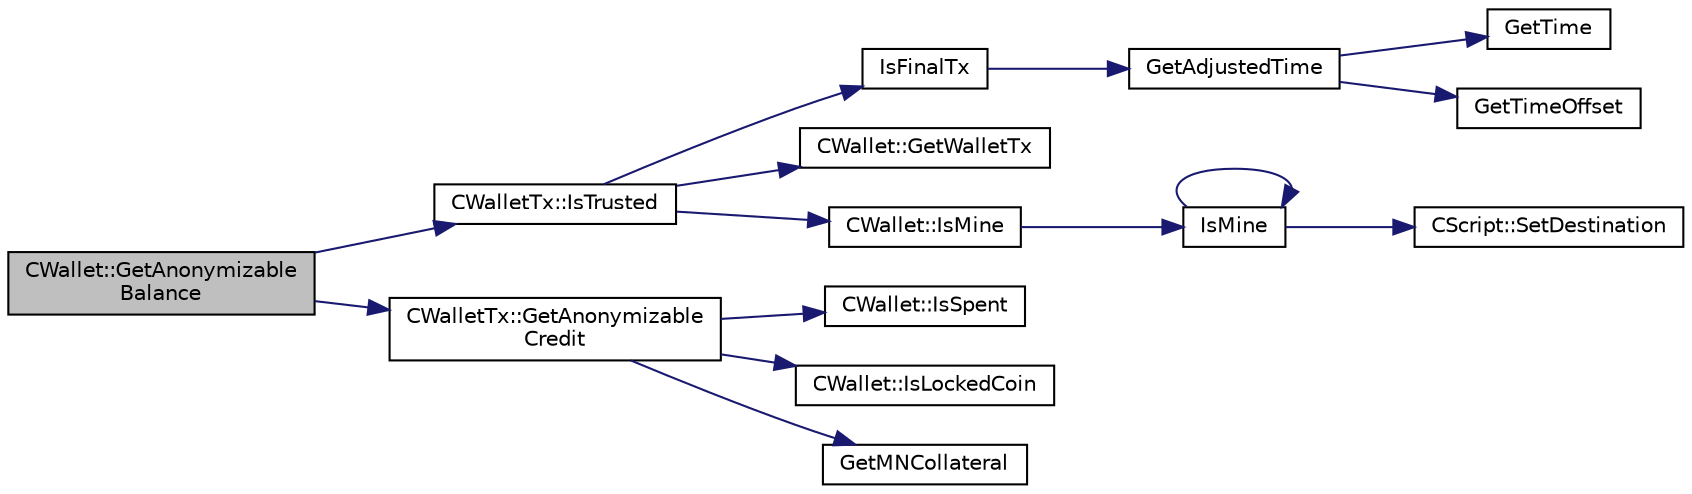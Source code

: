 digraph "CWallet::GetAnonymizableBalance"
{
  edge [fontname="Helvetica",fontsize="10",labelfontname="Helvetica",labelfontsize="10"];
  node [fontname="Helvetica",fontsize="10",shape=record];
  rankdir="LR";
  Node450 [label="CWallet::GetAnonymizable\lBalance",height=0.2,width=0.4,color="black", fillcolor="grey75", style="filled", fontcolor="black"];
  Node450 -> Node451 [color="midnightblue",fontsize="10",style="solid",fontname="Helvetica"];
  Node451 [label="CWalletTx::IsTrusted",height=0.2,width=0.4,color="black", fillcolor="white", style="filled",URL="$class_c_wallet_tx.html#a71efb0d5b5def8ae00a1d74b8741bfcb"];
  Node451 -> Node452 [color="midnightblue",fontsize="10",style="solid",fontname="Helvetica"];
  Node452 [label="IsFinalTx",height=0.2,width=0.4,color="black", fillcolor="white", style="filled",URL="$main_8cpp.html#adc332cd7ac94e639bb4239618341be19"];
  Node452 -> Node453 [color="midnightblue",fontsize="10",style="solid",fontname="Helvetica"];
  Node453 [label="GetAdjustedTime",height=0.2,width=0.4,color="black", fillcolor="white", style="filled",URL="$util_8cpp.html#a09f81b9c7650f898cf3cf305b87547e6"];
  Node453 -> Node454 [color="midnightblue",fontsize="10",style="solid",fontname="Helvetica"];
  Node454 [label="GetTime",height=0.2,width=0.4,color="black", fillcolor="white", style="filled",URL="$util_8cpp.html#a46fac5fba8ba905b5f9acb364f5d8c6f"];
  Node453 -> Node455 [color="midnightblue",fontsize="10",style="solid",fontname="Helvetica"];
  Node455 [label="GetTimeOffset",height=0.2,width=0.4,color="black", fillcolor="white", style="filled",URL="$util_8cpp.html#a50ca5344c75631267633f15cfe5e983e"];
  Node451 -> Node456 [color="midnightblue",fontsize="10",style="solid",fontname="Helvetica"];
  Node456 [label="CWallet::GetWalletTx",height=0.2,width=0.4,color="black", fillcolor="white", style="filled",URL="$class_c_wallet.html#ac496716bb889a5934fa27398aeb2330a"];
  Node451 -> Node457 [color="midnightblue",fontsize="10",style="solid",fontname="Helvetica"];
  Node457 [label="CWallet::IsMine",height=0.2,width=0.4,color="black", fillcolor="white", style="filled",URL="$class_c_wallet.html#a4eada57edc1c443564b8cc9b853d955c"];
  Node457 -> Node458 [color="midnightblue",fontsize="10",style="solid",fontname="Helvetica"];
  Node458 [label="IsMine",height=0.2,width=0.4,color="black", fillcolor="white", style="filled",URL="$script_8cpp.html#adc59cf67d903c1ba1ef225561b85bfce"];
  Node458 -> Node459 [color="midnightblue",fontsize="10",style="solid",fontname="Helvetica"];
  Node459 [label="CScript::SetDestination",height=0.2,width=0.4,color="black", fillcolor="white", style="filled",URL="$class_c_script.html#ad1b5a9077241aa06116040c4f1b7c31e"];
  Node458 -> Node458 [color="midnightblue",fontsize="10",style="solid",fontname="Helvetica"];
  Node450 -> Node460 [color="midnightblue",fontsize="10",style="solid",fontname="Helvetica"];
  Node460 [label="CWalletTx::GetAnonymizable\lCredit",height=0.2,width=0.4,color="black", fillcolor="white", style="filled",URL="$class_c_wallet_tx.html#a36141f888e497336898f48274b92cf37"];
  Node460 -> Node461 [color="midnightblue",fontsize="10",style="solid",fontname="Helvetica"];
  Node461 [label="CWallet::IsSpent",height=0.2,width=0.4,color="black", fillcolor="white", style="filled",URL="$class_c_wallet.html#a6adcf1c224ed3c3fe4b0b19f6fca75d8"];
  Node460 -> Node462 [color="midnightblue",fontsize="10",style="solid",fontname="Helvetica"];
  Node462 [label="CWallet::IsLockedCoin",height=0.2,width=0.4,color="black", fillcolor="white", style="filled",URL="$class_c_wallet.html#a58abc6e61537f10bfb9429587ed29074"];
  Node460 -> Node463 [color="midnightblue",fontsize="10",style="solid",fontname="Helvetica"];
  Node463 [label="GetMNCollateral",height=0.2,width=0.4,color="black", fillcolor="white", style="filled",URL="$main_8h.html#a7ecfeb5987564d84c46a6715d4c3a2df"];
}
